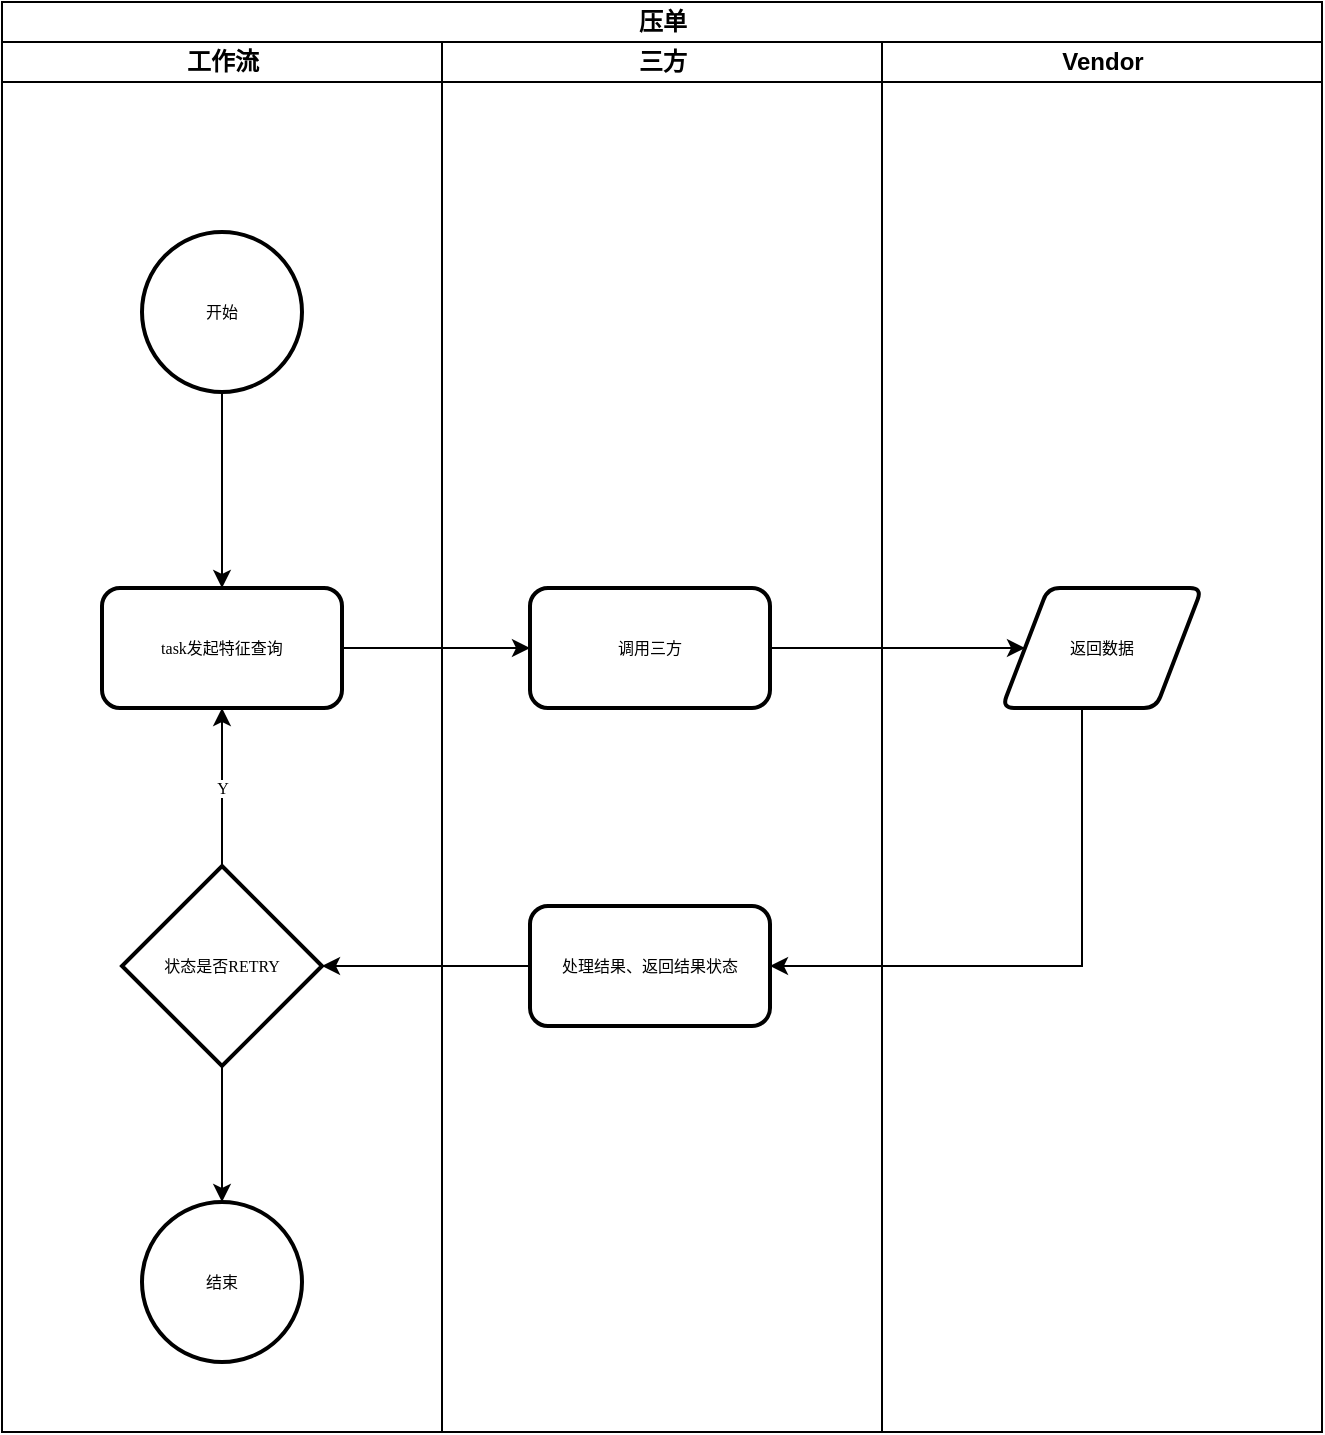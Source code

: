 <mxfile version="21.5.1" type="github">
  <diagram id="C5RBs43oDa-KdzZeNtuy" name="Page-1">
    <mxGraphModel dx="1420" dy="756" grid="1" gridSize="10" guides="1" tooltips="1" connect="1" arrows="1" fold="1" page="1" pageScale="1" pageWidth="827" pageHeight="1169" math="0" shadow="0">
      <root>
        <mxCell id="WIyWlLk6GJQsqaUBKTNV-0" />
        <mxCell id="WIyWlLk6GJQsqaUBKTNV-1" parent="WIyWlLk6GJQsqaUBKTNV-0" />
        <mxCell id="ttG2j6wkBdkgUyU_0jim-1" value="压单" style="swimlane;childLayout=stackLayout;resizeParent=1;resizeParentMax=0;startSize=20;html=1;" vertex="1" parent="WIyWlLk6GJQsqaUBKTNV-1">
          <mxGeometry x="90" y="95" width="660" height="715" as="geometry" />
        </mxCell>
        <mxCell id="ttG2j6wkBdkgUyU_0jim-2" value="工作流" style="swimlane;startSize=20;html=1;" vertex="1" parent="ttG2j6wkBdkgUyU_0jim-1">
          <mxGeometry y="20" width="220" height="695" as="geometry" />
        </mxCell>
        <mxCell id="ttG2j6wkBdkgUyU_0jim-32" value="" style="edgeStyle=orthogonalEdgeStyle;rounded=0;orthogonalLoop=1;jettySize=auto;html=1;fontFamily=Verdana;fontSize=8;fontColor=default;" edge="1" parent="ttG2j6wkBdkgUyU_0jim-2" source="ttG2j6wkBdkgUyU_0jim-30" target="ttG2j6wkBdkgUyU_0jim-31">
          <mxGeometry relative="1" as="geometry" />
        </mxCell>
        <mxCell id="ttG2j6wkBdkgUyU_0jim-30" value="开始" style="strokeWidth=2;html=1;shape=mxgraph.flowchart.start_2;whiteSpace=wrap;rounded=1;shadow=0;labelBackgroundColor=none;strokeColor=default;fontFamily=Verdana;fontSize=8;fontColor=default;fillColor=default;" vertex="1" parent="ttG2j6wkBdkgUyU_0jim-2">
          <mxGeometry x="70" y="95" width="80" height="80" as="geometry" />
        </mxCell>
        <mxCell id="ttG2j6wkBdkgUyU_0jim-31" value="task发起特征查询" style="whiteSpace=wrap;html=1;fontSize=8;fontFamily=Verdana;strokeWidth=2;rounded=1;shadow=0;labelBackgroundColor=none;" vertex="1" parent="ttG2j6wkBdkgUyU_0jim-2">
          <mxGeometry x="50" y="273" width="120" height="60" as="geometry" />
        </mxCell>
        <mxCell id="ttG2j6wkBdkgUyU_0jim-45" value="Y" style="edgeStyle=orthogonalEdgeStyle;rounded=0;orthogonalLoop=1;jettySize=auto;html=1;entryX=0.5;entryY=1;entryDx=0;entryDy=0;fontFamily=Verdana;fontSize=8;fontColor=default;" edge="1" parent="ttG2j6wkBdkgUyU_0jim-2" source="ttG2j6wkBdkgUyU_0jim-41" target="ttG2j6wkBdkgUyU_0jim-31">
          <mxGeometry relative="1" as="geometry" />
        </mxCell>
        <mxCell id="ttG2j6wkBdkgUyU_0jim-47" value="" style="edgeStyle=orthogonalEdgeStyle;rounded=0;orthogonalLoop=1;jettySize=auto;html=1;fontFamily=Verdana;fontSize=8;fontColor=default;" edge="1" parent="ttG2j6wkBdkgUyU_0jim-2" source="ttG2j6wkBdkgUyU_0jim-41" target="ttG2j6wkBdkgUyU_0jim-46">
          <mxGeometry relative="1" as="geometry" />
        </mxCell>
        <mxCell id="ttG2j6wkBdkgUyU_0jim-41" value="状态是否RETRY" style="strokeWidth=2;html=1;shape=mxgraph.flowchart.decision;whiteSpace=wrap;rounded=1;shadow=0;labelBackgroundColor=none;strokeColor=default;fontFamily=Verdana;fontSize=8;fontColor=default;fillColor=default;" vertex="1" parent="ttG2j6wkBdkgUyU_0jim-2">
          <mxGeometry x="60" y="412" width="100" height="100" as="geometry" />
        </mxCell>
        <mxCell id="ttG2j6wkBdkgUyU_0jim-46" value="结束" style="ellipse;whiteSpace=wrap;html=1;fontSize=8;fontFamily=Verdana;strokeWidth=2;rounded=1;shadow=0;labelBackgroundColor=none;" vertex="1" parent="ttG2j6wkBdkgUyU_0jim-2">
          <mxGeometry x="70" y="580" width="80" height="80" as="geometry" />
        </mxCell>
        <mxCell id="ttG2j6wkBdkgUyU_0jim-23" value="三方" style="swimlane;startSize=20;html=1;aspect=fixed;" vertex="1" parent="ttG2j6wkBdkgUyU_0jim-1">
          <mxGeometry x="220" y="20" width="220" height="695" as="geometry" />
        </mxCell>
        <mxCell id="ttG2j6wkBdkgUyU_0jim-35" value="调用三方" style="whiteSpace=wrap;html=1;fontSize=8;fontFamily=Verdana;strokeWidth=2;rounded=1;shadow=0;labelBackgroundColor=none;" vertex="1" parent="ttG2j6wkBdkgUyU_0jim-23">
          <mxGeometry x="44" y="273" width="120" height="60" as="geometry" />
        </mxCell>
        <mxCell id="ttG2j6wkBdkgUyU_0jim-37" value="处理结果、返回结果状态" style="whiteSpace=wrap;html=1;fontSize=8;fontFamily=Verdana;strokeWidth=2;rounded=1;shadow=0;labelBackgroundColor=none;" vertex="1" parent="ttG2j6wkBdkgUyU_0jim-23">
          <mxGeometry x="44" y="432" width="120" height="60" as="geometry" />
        </mxCell>
        <mxCell id="ttG2j6wkBdkgUyU_0jim-4" value="Vendor" style="swimlane;startSize=20;html=1;aspect=fixed;" vertex="1" parent="ttG2j6wkBdkgUyU_0jim-1">
          <mxGeometry x="440" y="20" width="220" height="695" as="geometry" />
        </mxCell>
        <mxCell id="ttG2j6wkBdkgUyU_0jim-36" value="返回数据" style="shape=parallelogram;html=1;strokeWidth=2;perimeter=parallelogramPerimeter;whiteSpace=wrap;rounded=1;arcSize=12;size=0.23;shadow=0;labelBackgroundColor=none;strokeColor=default;fontFamily=Verdana;fontSize=8;fontColor=default;fillColor=default;" vertex="1" parent="ttG2j6wkBdkgUyU_0jim-4">
          <mxGeometry x="60" y="273" width="100" height="60" as="geometry" />
        </mxCell>
        <mxCell id="ttG2j6wkBdkgUyU_0jim-38" style="edgeStyle=orthogonalEdgeStyle;rounded=0;orthogonalLoop=1;jettySize=auto;html=1;fontFamily=Verdana;fontSize=8;fontColor=default;" edge="1" parent="ttG2j6wkBdkgUyU_0jim-1" source="ttG2j6wkBdkgUyU_0jim-31" target="ttG2j6wkBdkgUyU_0jim-35">
          <mxGeometry relative="1" as="geometry" />
        </mxCell>
        <mxCell id="ttG2j6wkBdkgUyU_0jim-39" style="edgeStyle=orthogonalEdgeStyle;rounded=0;orthogonalLoop=1;jettySize=auto;html=1;fontFamily=Verdana;fontSize=8;fontColor=default;" edge="1" parent="ttG2j6wkBdkgUyU_0jim-1" source="ttG2j6wkBdkgUyU_0jim-35" target="ttG2j6wkBdkgUyU_0jim-36">
          <mxGeometry relative="1" as="geometry" />
        </mxCell>
        <mxCell id="ttG2j6wkBdkgUyU_0jim-40" style="edgeStyle=orthogonalEdgeStyle;rounded=0;orthogonalLoop=1;jettySize=auto;html=1;fontFamily=Verdana;fontSize=8;fontColor=default;" edge="1" parent="ttG2j6wkBdkgUyU_0jim-1" source="ttG2j6wkBdkgUyU_0jim-36" target="ttG2j6wkBdkgUyU_0jim-37">
          <mxGeometry relative="1" as="geometry">
            <Array as="points">
              <mxPoint x="540" y="482" />
            </Array>
          </mxGeometry>
        </mxCell>
        <mxCell id="ttG2j6wkBdkgUyU_0jim-42" style="edgeStyle=orthogonalEdgeStyle;rounded=0;orthogonalLoop=1;jettySize=auto;html=1;fontFamily=Verdana;fontSize=8;fontColor=default;" edge="1" parent="ttG2j6wkBdkgUyU_0jim-1" source="ttG2j6wkBdkgUyU_0jim-37" target="ttG2j6wkBdkgUyU_0jim-41">
          <mxGeometry relative="1" as="geometry" />
        </mxCell>
      </root>
    </mxGraphModel>
  </diagram>
</mxfile>
